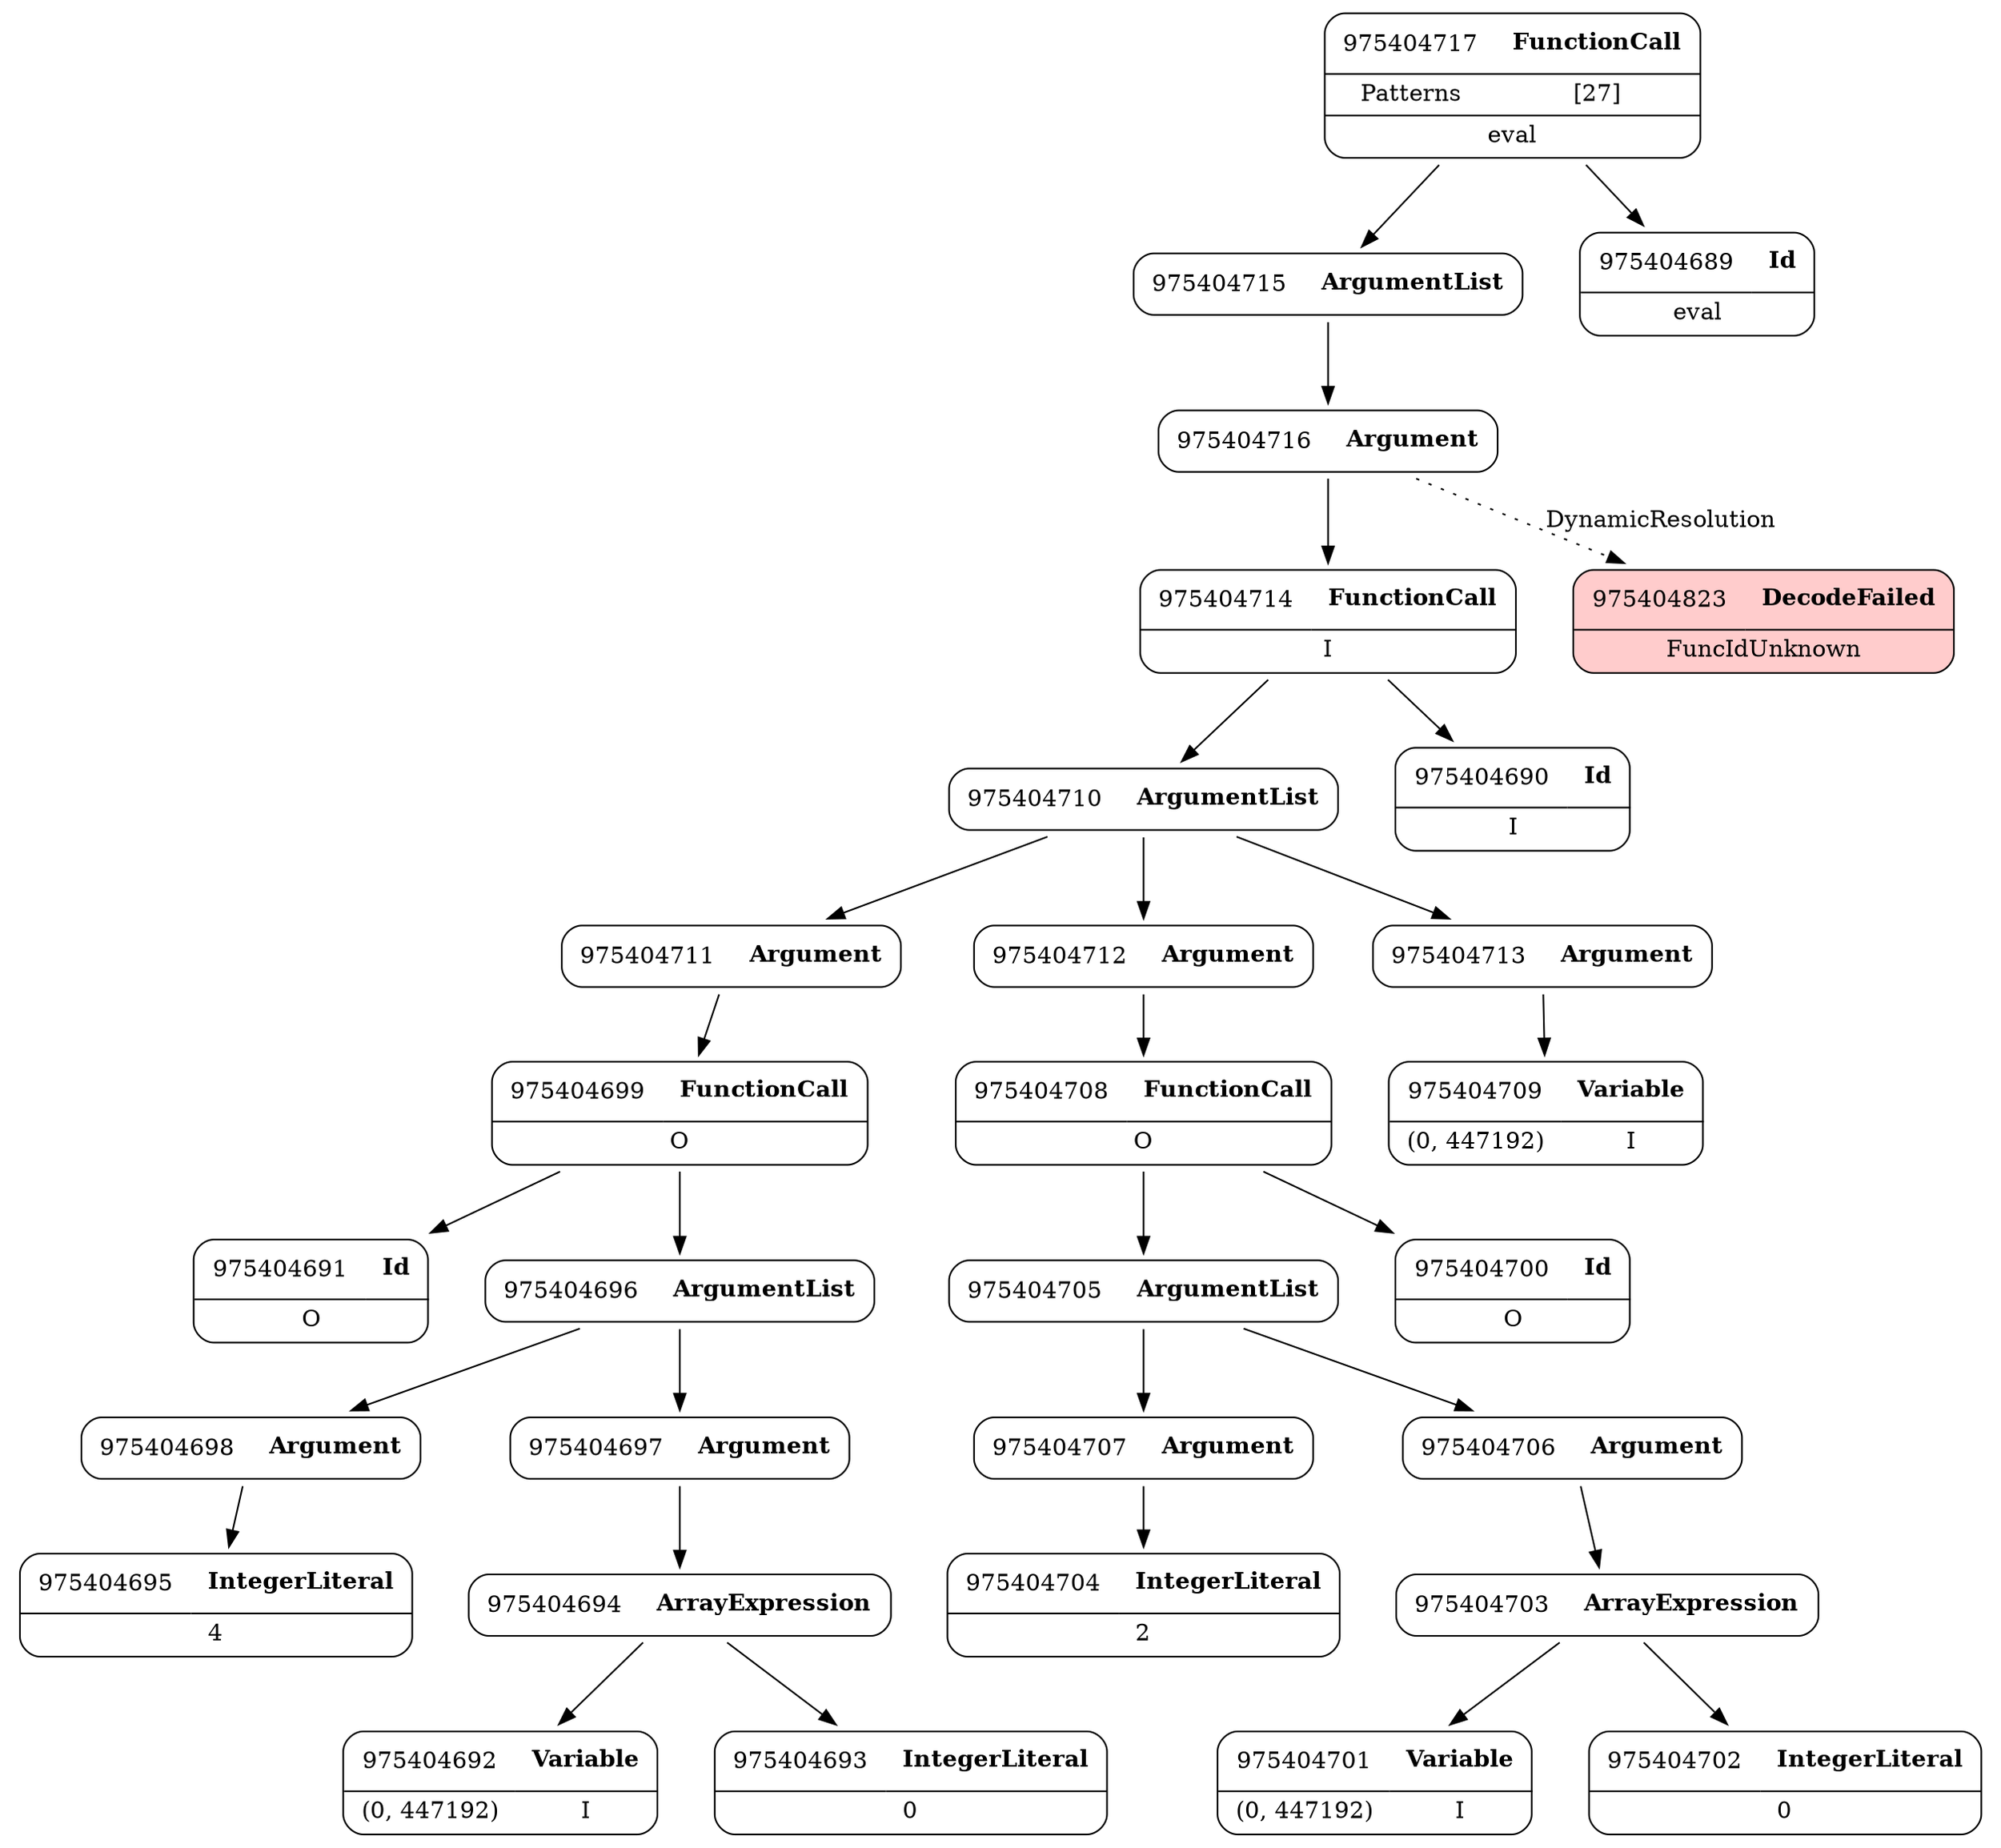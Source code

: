 digraph ast {
node [shape=none];
975404707 [label=<<TABLE border='1' cellspacing='0' cellpadding='10' style='rounded' ><TR><TD border='0'>975404707</TD><TD border='0'><B>Argument</B></TD></TR></TABLE>>];
975404707 -> 975404704 [weight=2];
975404706 [label=<<TABLE border='1' cellspacing='0' cellpadding='10' style='rounded' ><TR><TD border='0'>975404706</TD><TD border='0'><B>Argument</B></TD></TR></TABLE>>];
975404706 -> 975404703 [weight=2];
975404705 [label=<<TABLE border='1' cellspacing='0' cellpadding='10' style='rounded' ><TR><TD border='0'>975404705</TD><TD border='0'><B>ArgumentList</B></TD></TR></TABLE>>];
975404705 -> 975404706 [weight=2];
975404705 -> 975404707 [weight=2];
975404704 [label=<<TABLE border='1' cellspacing='0' cellpadding='10' style='rounded' ><TR><TD border='0'>975404704</TD><TD border='0'><B>IntegerLiteral</B></TD></TR><HR/><TR><TD border='0' cellpadding='5' colspan='2'>2</TD></TR></TABLE>>];
975404711 [label=<<TABLE border='1' cellspacing='0' cellpadding='10' style='rounded' ><TR><TD border='0'>975404711</TD><TD border='0'><B>Argument</B></TD></TR></TABLE>>];
975404711 -> 975404699 [weight=2];
975404710 [label=<<TABLE border='1' cellspacing='0' cellpadding='10' style='rounded' ><TR><TD border='0'>975404710</TD><TD border='0'><B>ArgumentList</B></TD></TR></TABLE>>];
975404710 -> 975404711 [weight=2];
975404710 -> 975404712 [weight=2];
975404710 -> 975404713 [weight=2];
975404709 [label=<<TABLE border='1' cellspacing='0' cellpadding='10' style='rounded' ><TR><TD border='0'>975404709</TD><TD border='0'><B>Variable</B></TD></TR><HR/><TR><TD border='0' cellpadding='5'>(0, 447192)</TD><TD border='0' cellpadding='5'>I</TD></TR></TABLE>>];
975404708 [label=<<TABLE border='1' cellspacing='0' cellpadding='10' style='rounded' ><TR><TD border='0'>975404708</TD><TD border='0'><B>FunctionCall</B></TD></TR><HR/><TR><TD border='0' cellpadding='5' colspan='2'>O</TD></TR></TABLE>>];
975404708 -> 975404700 [weight=2];
975404708 -> 975404705 [weight=2];
975404715 [label=<<TABLE border='1' cellspacing='0' cellpadding='10' style='rounded' ><TR><TD border='0'>975404715</TD><TD border='0'><B>ArgumentList</B></TD></TR></TABLE>>];
975404715 -> 975404716 [weight=2];
975404714 [label=<<TABLE border='1' cellspacing='0' cellpadding='10' style='rounded' ><TR><TD border='0'>975404714</TD><TD border='0'><B>FunctionCall</B></TD></TR><HR/><TR><TD border='0' cellpadding='5' colspan='2'>I</TD></TR></TABLE>>];
975404714 -> 975404690 [weight=2];
975404714 -> 975404710 [weight=2];
975404713 [label=<<TABLE border='1' cellspacing='0' cellpadding='10' style='rounded' ><TR><TD border='0'>975404713</TD><TD border='0'><B>Argument</B></TD></TR></TABLE>>];
975404713 -> 975404709 [weight=2];
975404712 [label=<<TABLE border='1' cellspacing='0' cellpadding='10' style='rounded' ><TR><TD border='0'>975404712</TD><TD border='0'><B>Argument</B></TD></TR></TABLE>>];
975404712 -> 975404708 [weight=2];
975404717 [label=<<TABLE border='1' cellspacing='0' cellpadding='10' style='rounded' ><TR><TD border='0'>975404717</TD><TD border='0'><B>FunctionCall</B></TD></TR><HR/><TR><TD border='0' cellpadding='5'>Patterns</TD><TD border='0' cellpadding='5'>[27]</TD></TR><HR/><TR><TD border='0' cellpadding='5' colspan='2'>eval</TD></TR></TABLE>>];
975404717 -> 975404689 [weight=2];
975404717 -> 975404715 [weight=2];
975404716 [label=<<TABLE border='1' cellspacing='0' cellpadding='10' style='rounded' ><TR><TD border='0'>975404716</TD><TD border='0'><B>Argument</B></TD></TR></TABLE>>];
975404716 -> 975404714 [weight=2];
975404716 -> 975404823 [style=dotted,label=DynamicResolution];
975404691 [label=<<TABLE border='1' cellspacing='0' cellpadding='10' style='rounded' ><TR><TD border='0'>975404691</TD><TD border='0'><B>Id</B></TD></TR><HR/><TR><TD border='0' cellpadding='5' colspan='2'>O</TD></TR></TABLE>>];
975404690 [label=<<TABLE border='1' cellspacing='0' cellpadding='10' style='rounded' ><TR><TD border='0'>975404690</TD><TD border='0'><B>Id</B></TD></TR><HR/><TR><TD border='0' cellpadding='5' colspan='2'>I</TD></TR></TABLE>>];
975404689 [label=<<TABLE border='1' cellspacing='0' cellpadding='10' style='rounded' ><TR><TD border='0'>975404689</TD><TD border='0'><B>Id</B></TD></TR><HR/><TR><TD border='0' cellpadding='5' colspan='2'>eval</TD></TR></TABLE>>];
975404695 [label=<<TABLE border='1' cellspacing='0' cellpadding='10' style='rounded' ><TR><TD border='0'>975404695</TD><TD border='0'><B>IntegerLiteral</B></TD></TR><HR/><TR><TD border='0' cellpadding='5' colspan='2'>4</TD></TR></TABLE>>];
975404823 [label=<<TABLE border='1' cellspacing='0' cellpadding='10' style='rounded' bgcolor='#FFCCCC' ><TR><TD border='0'>975404823</TD><TD border='0'><B>DecodeFailed</B></TD></TR><HR/><TR><TD border='0' cellpadding='5' colspan='2'>FuncIdUnknown</TD></TR></TABLE>>];
975404694 [label=<<TABLE border='1' cellspacing='0' cellpadding='10' style='rounded' ><TR><TD border='0'>975404694</TD><TD border='0'><B>ArrayExpression</B></TD></TR></TABLE>>];
975404694 -> 975404692 [weight=2];
975404694 -> 975404693 [weight=2];
975404693 [label=<<TABLE border='1' cellspacing='0' cellpadding='10' style='rounded' ><TR><TD border='0'>975404693</TD><TD border='0'><B>IntegerLiteral</B></TD></TR><HR/><TR><TD border='0' cellpadding='5' colspan='2'>0</TD></TR></TABLE>>];
975404692 [label=<<TABLE border='1' cellspacing='0' cellpadding='10' style='rounded' ><TR><TD border='0'>975404692</TD><TD border='0'><B>Variable</B></TD></TR><HR/><TR><TD border='0' cellpadding='5'>(0, 447192)</TD><TD border='0' cellpadding='5'>I</TD></TR></TABLE>>];
975404699 [label=<<TABLE border='1' cellspacing='0' cellpadding='10' style='rounded' ><TR><TD border='0'>975404699</TD><TD border='0'><B>FunctionCall</B></TD></TR><HR/><TR><TD border='0' cellpadding='5' colspan='2'>O</TD></TR></TABLE>>];
975404699 -> 975404691 [weight=2];
975404699 -> 975404696 [weight=2];
975404698 [label=<<TABLE border='1' cellspacing='0' cellpadding='10' style='rounded' ><TR><TD border='0'>975404698</TD><TD border='0'><B>Argument</B></TD></TR></TABLE>>];
975404698 -> 975404695 [weight=2];
975404697 [label=<<TABLE border='1' cellspacing='0' cellpadding='10' style='rounded' ><TR><TD border='0'>975404697</TD><TD border='0'><B>Argument</B></TD></TR></TABLE>>];
975404697 -> 975404694 [weight=2];
975404696 [label=<<TABLE border='1' cellspacing='0' cellpadding='10' style='rounded' ><TR><TD border='0'>975404696</TD><TD border='0'><B>ArgumentList</B></TD></TR></TABLE>>];
975404696 -> 975404697 [weight=2];
975404696 -> 975404698 [weight=2];
975404703 [label=<<TABLE border='1' cellspacing='0' cellpadding='10' style='rounded' ><TR><TD border='0'>975404703</TD><TD border='0'><B>ArrayExpression</B></TD></TR></TABLE>>];
975404703 -> 975404701 [weight=2];
975404703 -> 975404702 [weight=2];
975404702 [label=<<TABLE border='1' cellspacing='0' cellpadding='10' style='rounded' ><TR><TD border='0'>975404702</TD><TD border='0'><B>IntegerLiteral</B></TD></TR><HR/><TR><TD border='0' cellpadding='5' colspan='2'>0</TD></TR></TABLE>>];
975404701 [label=<<TABLE border='1' cellspacing='0' cellpadding='10' style='rounded' ><TR><TD border='0'>975404701</TD><TD border='0'><B>Variable</B></TD></TR><HR/><TR><TD border='0' cellpadding='5'>(0, 447192)</TD><TD border='0' cellpadding='5'>I</TD></TR></TABLE>>];
975404700 [label=<<TABLE border='1' cellspacing='0' cellpadding='10' style='rounded' ><TR><TD border='0'>975404700</TD><TD border='0'><B>Id</B></TD></TR><HR/><TR><TD border='0' cellpadding='5' colspan='2'>O</TD></TR></TABLE>>];
}
